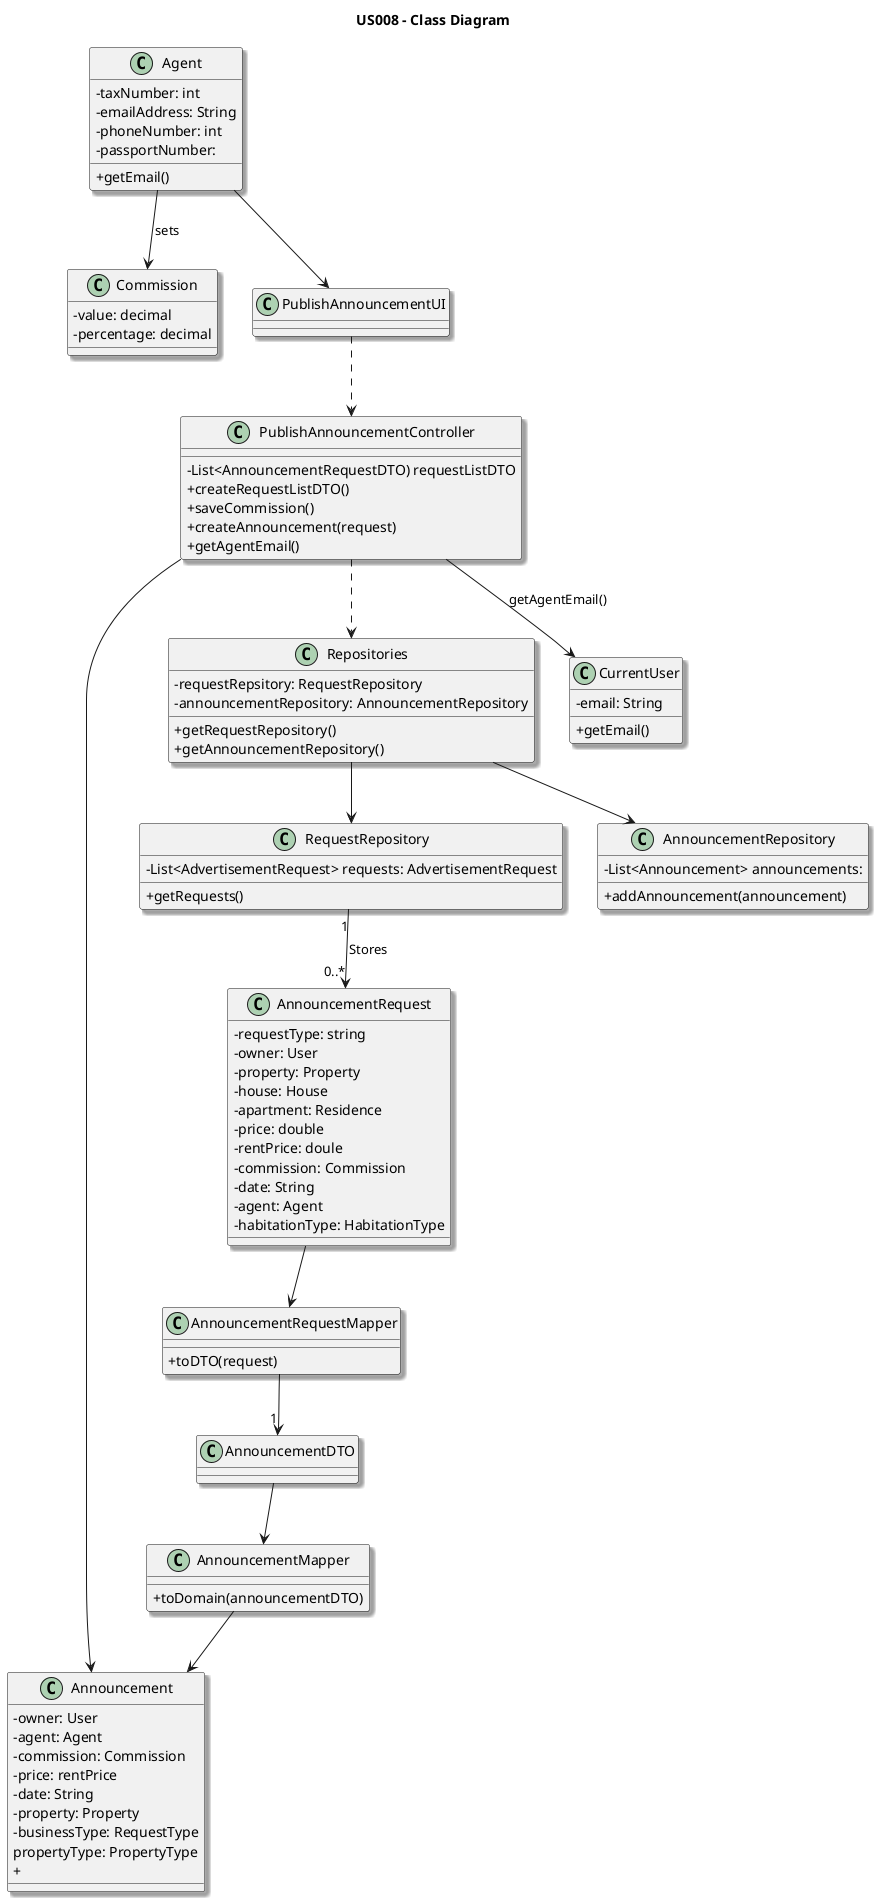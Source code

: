 @startuml


skinparam packageStyle rectangle
skinparam shadowing true

skinparam classAttributeIconSize 0
title US008 - Class Diagram

class Agent {
   -taxNumber: int
   -emailAddress: String
   -phoneNumber: int
   -passportNumber:
   +getEmail()
}

class AnnouncementRequest {
  -requestType: string
  -owner: User
  -property: Property
  -house: House
  -apartment: Residence
  -price: double
  -rentPrice: doule
  -commission: Commission
  -date: String
  -agent: Agent
  -habitationType: HabitationType

}

class Announcement {
   -owner: User
   -agent: Agent
   -commission: Commission
   -price: rentPrice
   -date: String
   -property: Property
   -businessType: RequestType
   propertyType: PropertyType
   +
}

class Commission {
  -value: decimal
  -percentage: decimal
}

class PublishAnnouncementUI {

}

class PublishAnnouncementController {
 -List<AnnouncementRequestDTO) requestListDTO
 +createRequestListDTO()
 +saveCommission()
 +createAnnouncement(request)
 +getAgentEmail()
}

class Repositories {
  -requestRepsitory: RequestRepository
  -announcementRepository: AnnouncementRepository
  +getRequestRepository()
  +getAnnouncementRepository()
}

class RequestRepository{
  -List<AdvertisementRequest> requests: AdvertisementRequest
  +getRequests()
}

class AnnouncementRepository {
  -List<Announcement> announcements:
  +addAnnouncement(announcement)
}

class Announcement {
}

class AnnouncementDTO {
}

class AnnouncementMapper {
  +toDomain(announcementDTO)
}

class AnnouncementRequestMapper {
  +toDTO(request)
}

class CurrentUser {
  -email: String
  +getEmail()
}

PublishAnnouncementUI ..> PublishAnnouncementController
Agent --> PublishAnnouncementUI
PublishAnnouncementController ..> Repositories
Repositories --> RequestRepository
Repositories --> AnnouncementRepository
RequestRepository "1"-->"0..*" AnnouncementRequest: Stores
PublishAnnouncementController ---> Announcement
AnnouncementRequest --> AnnouncementRequestMapper
PublishAnnouncementController --> CurrentUser: getAgentEmail()
Agent --> Commission: sets
AnnouncementRequestMapper -->"1" AnnouncementDTO
AnnouncementDTO --> AnnouncementMapper
AnnouncementMapper --> Announcement
@enduml
